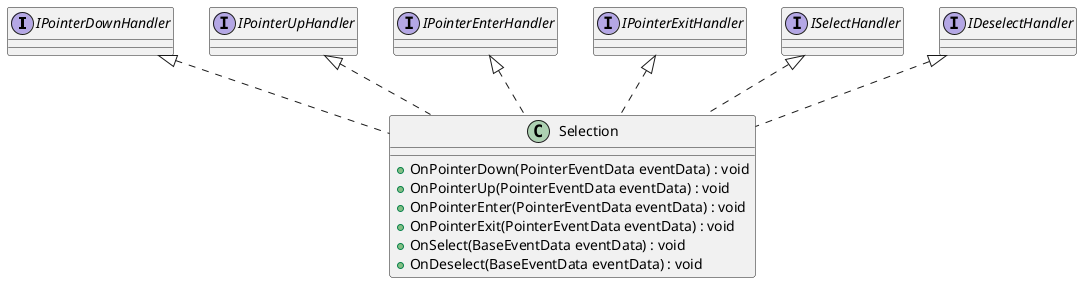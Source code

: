 @startuml

interface IPointerDownHandler
interface IPointerUpHandler
interface IPointerEnterHandler
interface IPointerExitHandler
interface ISelectHandler
interface IDeselectHandler

class Selection {
  +OnPointerDown(PointerEventData eventData) : void
  +OnPointerUp(PointerEventData eventData) : void
  +OnPointerEnter(PointerEventData eventData) : void
  +OnPointerExit(PointerEventData eventData) : void
  +OnSelect(BaseEventData eventData) : void
  +OnDeselect(BaseEventData eventData) : void
}

IPointerDownHandler <|.. Selection
IPointerUpHandler <|.. Selection
IPointerEnterHandler <|.. Selection
IPointerExitHandler <|.. Selection
ISelectHandler <|.. Selection
IDeselectHandler <|.. Selection

@enduml
